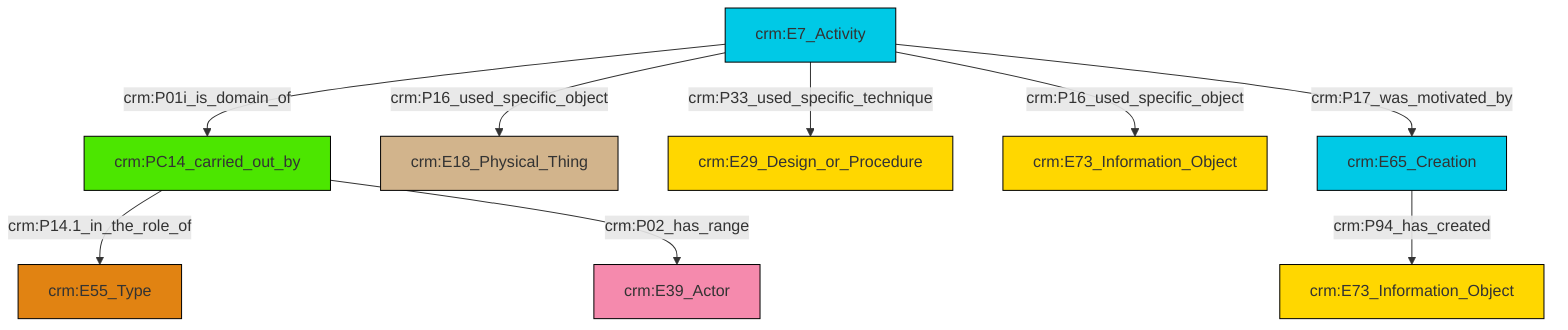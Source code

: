 graph TD
classDef Literal fill:#f2f2f2,stroke:#000000;
classDef CRM_Entity fill:#FFFFFF,stroke:#000000;
classDef Temporal_Entity fill:#00C9E6, stroke:#000000;
classDef Type fill:#E18312, stroke:#000000;
classDef Time-Span fill:#2C9C91, stroke:#000000;
classDef Appellation fill:#FFEB7F, stroke:#000000;
classDef Place fill:#008836, stroke:#000000;
classDef Persistent_Item fill:#B266B2, stroke:#000000;
classDef Conceptual_Object fill:#FFD700, stroke:#000000;
classDef Physical_Thing fill:#D2B48C, stroke:#000000;
classDef Actor fill:#f58aad, stroke:#000000;
classDef PC_Classes fill:#4ce600, stroke:#000000;
classDef Multi fill:#cccccc,stroke:#000000;

2["crm:PC14_carried_out_by"]:::PC_Classes -->|crm:P14.1_in_the_role_of| 8["crm:E55_Type"]:::Type
9["crm:E7_Activity"]:::Temporal_Entity -->|crm:P16_used_specific_object| 4["crm:E18_Physical_Thing"]:::Physical_Thing
9["crm:E7_Activity"]:::Temporal_Entity -->|crm:P01i_is_domain_of| 2["crm:PC14_carried_out_by"]:::PC_Classes
9["crm:E7_Activity"]:::Temporal_Entity -->|crm:P17_was_motivated_by| 12["crm:E65_Creation"]:::Temporal_Entity
12["crm:E65_Creation"]:::Temporal_Entity -->|crm:P94_has_created| 13["crm:E73_Information_Object"]:::Conceptual_Object
9["crm:E7_Activity"]:::Temporal_Entity -->|crm:P33_used_specific_technique| 6["crm:E29_Design_or_Procedure"]:::Conceptual_Object
9["crm:E7_Activity"]:::Temporal_Entity -->|crm:P16_used_specific_object| 10["crm:E73_Information_Object"]:::Conceptual_Object
2["crm:PC14_carried_out_by"]:::PC_Classes -->|crm:P02_has_range| 0["crm:E39_Actor"]:::Actor